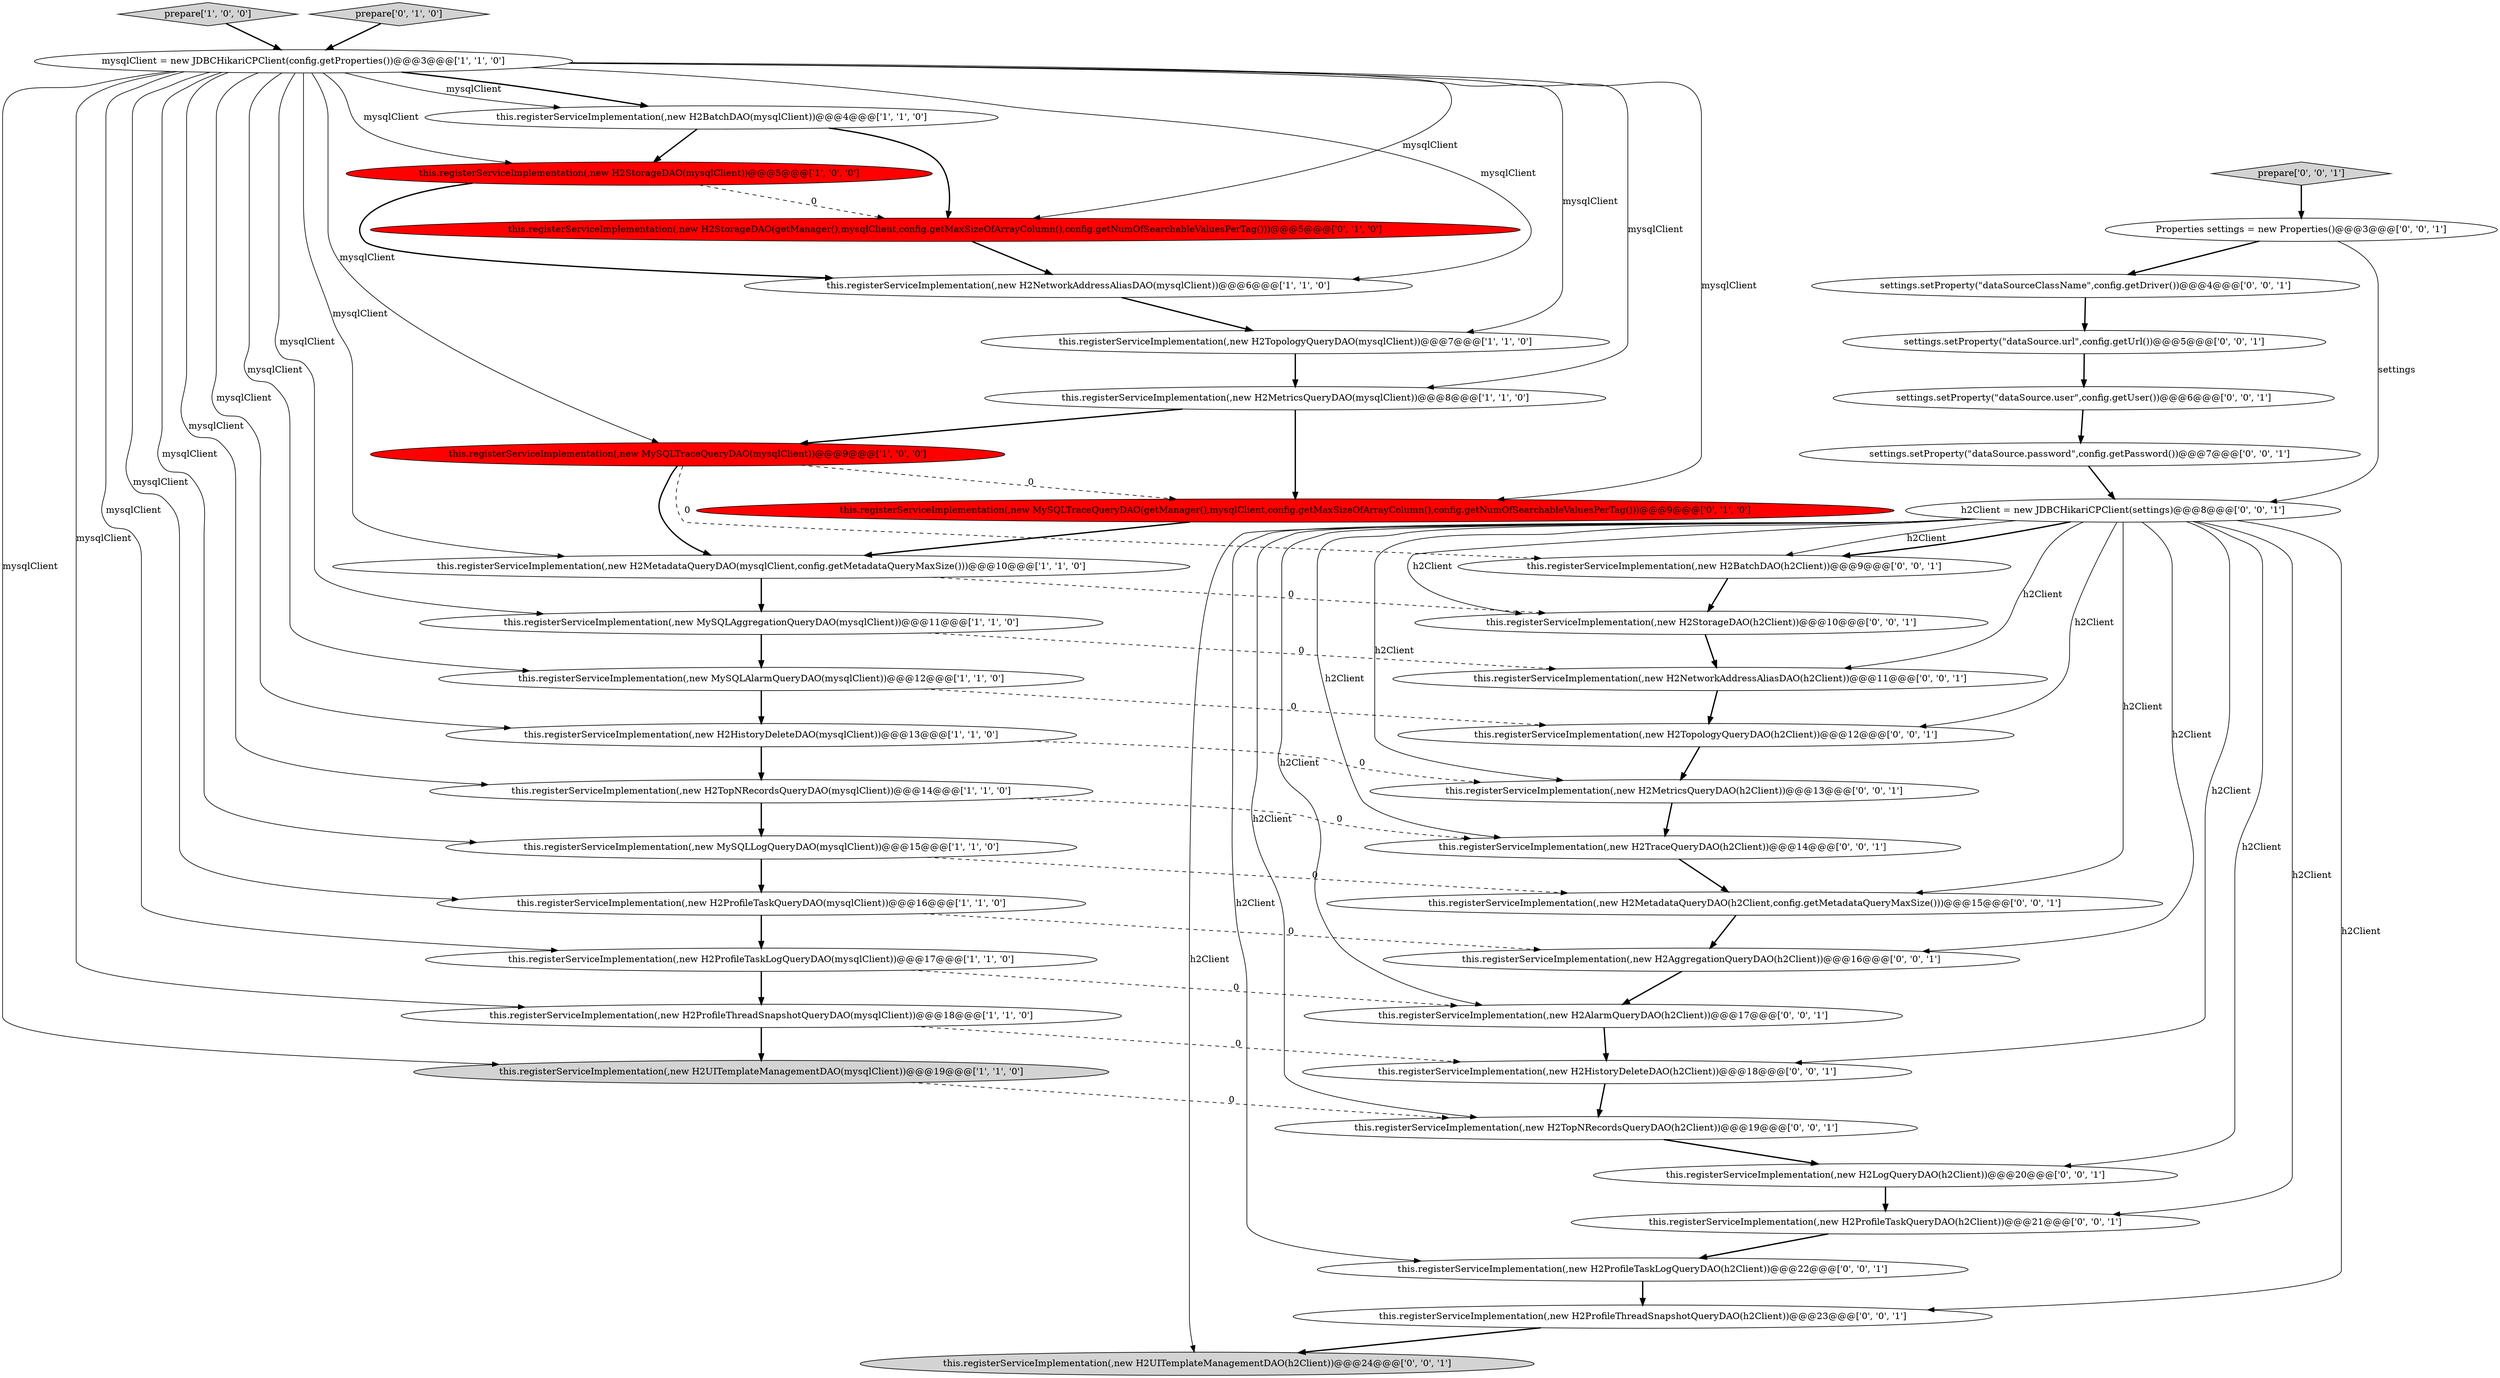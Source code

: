digraph {
5 [style = filled, label = "this.registerServiceImplementation(,new MySQLAlarmQueryDAO(mysqlClient))@@@12@@@['1', '1', '0']", fillcolor = white, shape = ellipse image = "AAA0AAABBB1BBB"];
7 [style = filled, label = "this.registerServiceImplementation(,new H2BatchDAO(mysqlClient))@@@4@@@['1', '1', '0']", fillcolor = white, shape = ellipse image = "AAA0AAABBB1BBB"];
2 [style = filled, label = "this.registerServiceImplementation(,new H2ProfileTaskQueryDAO(mysqlClient))@@@16@@@['1', '1', '0']", fillcolor = white, shape = ellipse image = "AAA0AAABBB1BBB"];
22 [style = filled, label = "prepare['0', '0', '1']", fillcolor = lightgray, shape = diamond image = "AAA0AAABBB3BBB"];
28 [style = filled, label = "h2Client = new JDBCHikariCPClient(settings)@@@8@@@['0', '0', '1']", fillcolor = white, shape = ellipse image = "AAA0AAABBB3BBB"];
21 [style = filled, label = "this.registerServiceImplementation(,new H2TopologyQueryDAO(h2Client))@@@12@@@['0', '0', '1']", fillcolor = white, shape = ellipse image = "AAA0AAABBB3BBB"];
36 [style = filled, label = "this.registerServiceImplementation(,new H2ProfileThreadSnapshotQueryDAO(h2Client))@@@23@@@['0', '0', '1']", fillcolor = white, shape = ellipse image = "AAA0AAABBB3BBB"];
13 [style = filled, label = "prepare['1', '0', '0']", fillcolor = lightgray, shape = diamond image = "AAA0AAABBB1BBB"];
19 [style = filled, label = "this.registerServiceImplementation(,new MySQLTraceQueryDAO(getManager(),mysqlClient,config.getMaxSizeOfArrayColumn(),config.getNumOfSearchableValuesPerTag()))@@@9@@@['0', '1', '0']", fillcolor = red, shape = ellipse image = "AAA1AAABBB2BBB"];
1 [style = filled, label = "this.registerServiceImplementation(,new H2TopologyQueryDAO(mysqlClient))@@@7@@@['1', '1', '0']", fillcolor = white, shape = ellipse image = "AAA0AAABBB1BBB"];
26 [style = filled, label = "this.registerServiceImplementation(,new H2HistoryDeleteDAO(h2Client))@@@18@@@['0', '0', '1']", fillcolor = white, shape = ellipse image = "AAA0AAABBB3BBB"];
38 [style = filled, label = "settings.setProperty(\"dataSourceClassName\",config.getDriver())@@@4@@@['0', '0', '1']", fillcolor = white, shape = ellipse image = "AAA0AAABBB3BBB"];
33 [style = filled, label = "this.registerServiceImplementation(,new H2StorageDAO(h2Client))@@@10@@@['0', '0', '1']", fillcolor = white, shape = ellipse image = "AAA0AAABBB3BBB"];
17 [style = filled, label = "this.registerServiceImplementation(,new H2MetricsQueryDAO(mysqlClient))@@@8@@@['1', '1', '0']", fillcolor = white, shape = ellipse image = "AAA0AAABBB1BBB"];
25 [style = filled, label = "this.registerServiceImplementation(,new H2AlarmQueryDAO(h2Client))@@@17@@@['0', '0', '1']", fillcolor = white, shape = ellipse image = "AAA0AAABBB3BBB"];
37 [style = filled, label = "this.registerServiceImplementation(,new H2MetricsQueryDAO(h2Client))@@@13@@@['0', '0', '1']", fillcolor = white, shape = ellipse image = "AAA0AAABBB3BBB"];
29 [style = filled, label = "this.registerServiceImplementation(,new H2MetadataQueryDAO(h2Client,config.getMetadataQueryMaxSize()))@@@15@@@['0', '0', '1']", fillcolor = white, shape = ellipse image = "AAA0AAABBB3BBB"];
18 [style = filled, label = "this.registerServiceImplementation(,new H2StorageDAO(getManager(),mysqlClient,config.getMaxSizeOfArrayColumn(),config.getNumOfSearchableValuesPerTag()))@@@5@@@['0', '1', '0']", fillcolor = red, shape = ellipse image = "AAA1AAABBB2BBB"];
20 [style = filled, label = "prepare['0', '1', '0']", fillcolor = lightgray, shape = diamond image = "AAA0AAABBB2BBB"];
41 [style = filled, label = "this.registerServiceImplementation(,new H2NetworkAddressAliasDAO(h2Client))@@@11@@@['0', '0', '1']", fillcolor = white, shape = ellipse image = "AAA0AAABBB3BBB"];
0 [style = filled, label = "mysqlClient = new JDBCHikariCPClient(config.getProperties())@@@3@@@['1', '1', '0']", fillcolor = white, shape = ellipse image = "AAA0AAABBB1BBB"];
30 [style = filled, label = "this.registerServiceImplementation(,new H2ProfileTaskLogQueryDAO(h2Client))@@@22@@@['0', '0', '1']", fillcolor = white, shape = ellipse image = "AAA0AAABBB3BBB"];
40 [style = filled, label = "this.registerServiceImplementation(,new H2TraceQueryDAO(h2Client))@@@14@@@['0', '0', '1']", fillcolor = white, shape = ellipse image = "AAA0AAABBB3BBB"];
24 [style = filled, label = "this.registerServiceImplementation(,new H2BatchDAO(h2Client))@@@9@@@['0', '0', '1']", fillcolor = white, shape = ellipse image = "AAA0AAABBB3BBB"];
6 [style = filled, label = "this.registerServiceImplementation(,new H2TopNRecordsQueryDAO(mysqlClient))@@@14@@@['1', '1', '0']", fillcolor = white, shape = ellipse image = "AAA0AAABBB1BBB"];
32 [style = filled, label = "settings.setProperty(\"dataSource.password\",config.getPassword())@@@7@@@['0', '0', '1']", fillcolor = white, shape = ellipse image = "AAA0AAABBB3BBB"];
8 [style = filled, label = "this.registerServiceImplementation(,new MySQLAggregationQueryDAO(mysqlClient))@@@11@@@['1', '1', '0']", fillcolor = white, shape = ellipse image = "AAA0AAABBB1BBB"];
39 [style = filled, label = "settings.setProperty(\"dataSource.user\",config.getUser())@@@6@@@['0', '0', '1']", fillcolor = white, shape = ellipse image = "AAA0AAABBB3BBB"];
16 [style = filled, label = "this.registerServiceImplementation(,new MySQLLogQueryDAO(mysqlClient))@@@15@@@['1', '1', '0']", fillcolor = white, shape = ellipse image = "AAA0AAABBB1BBB"];
4 [style = filled, label = "this.registerServiceImplementation(,new H2HistoryDeleteDAO(mysqlClient))@@@13@@@['1', '1', '0']", fillcolor = white, shape = ellipse image = "AAA0AAABBB1BBB"];
43 [style = filled, label = "settings.setProperty(\"dataSource.url\",config.getUrl())@@@5@@@['0', '0', '1']", fillcolor = white, shape = ellipse image = "AAA0AAABBB3BBB"];
9 [style = filled, label = "this.registerServiceImplementation(,new H2NetworkAddressAliasDAO(mysqlClient))@@@6@@@['1', '1', '0']", fillcolor = white, shape = ellipse image = "AAA0AAABBB1BBB"];
31 [style = filled, label = "this.registerServiceImplementation(,new H2ProfileTaskQueryDAO(h2Client))@@@21@@@['0', '0', '1']", fillcolor = white, shape = ellipse image = "AAA0AAABBB3BBB"];
10 [style = filled, label = "this.registerServiceImplementation(,new MySQLTraceQueryDAO(mysqlClient))@@@9@@@['1', '0', '0']", fillcolor = red, shape = ellipse image = "AAA1AAABBB1BBB"];
27 [style = filled, label = "this.registerServiceImplementation(,new H2UITemplateManagementDAO(h2Client))@@@24@@@['0', '0', '1']", fillcolor = lightgray, shape = ellipse image = "AAA0AAABBB3BBB"];
42 [style = filled, label = "this.registerServiceImplementation(,new H2AggregationQueryDAO(h2Client))@@@16@@@['0', '0', '1']", fillcolor = white, shape = ellipse image = "AAA0AAABBB3BBB"];
11 [style = filled, label = "this.registerServiceImplementation(,new H2ProfileTaskLogQueryDAO(mysqlClient))@@@17@@@['1', '1', '0']", fillcolor = white, shape = ellipse image = "AAA0AAABBB1BBB"];
34 [style = filled, label = "this.registerServiceImplementation(,new H2LogQueryDAO(h2Client))@@@20@@@['0', '0', '1']", fillcolor = white, shape = ellipse image = "AAA0AAABBB3BBB"];
15 [style = filled, label = "this.registerServiceImplementation(,new H2ProfileThreadSnapshotQueryDAO(mysqlClient))@@@18@@@['1', '1', '0']", fillcolor = white, shape = ellipse image = "AAA0AAABBB1BBB"];
35 [style = filled, label = "this.registerServiceImplementation(,new H2TopNRecordsQueryDAO(h2Client))@@@19@@@['0', '0', '1']", fillcolor = white, shape = ellipse image = "AAA0AAABBB3BBB"];
3 [style = filled, label = "this.registerServiceImplementation(,new H2StorageDAO(mysqlClient))@@@5@@@['1', '0', '0']", fillcolor = red, shape = ellipse image = "AAA1AAABBB1BBB"];
23 [style = filled, label = "Properties settings = new Properties()@@@3@@@['0', '0', '1']", fillcolor = white, shape = ellipse image = "AAA0AAABBB3BBB"];
14 [style = filled, label = "this.registerServiceImplementation(,new H2MetadataQueryDAO(mysqlClient,config.getMetadataQueryMaxSize()))@@@10@@@['1', '1', '0']", fillcolor = white, shape = ellipse image = "AAA0AAABBB1BBB"];
12 [style = filled, label = "this.registerServiceImplementation(,new H2UITemplateManagementDAO(mysqlClient))@@@19@@@['1', '1', '0']", fillcolor = lightgray, shape = ellipse image = "AAA0AAABBB1BBB"];
2->42 [style = dashed, label="0"];
28->24 [style = solid, label="h2Client"];
28->40 [style = solid, label="h2Client"];
12->35 [style = dashed, label="0"];
0->19 [style = solid, label="mysqlClient"];
28->25 [style = solid, label="h2Client"];
0->14 [style = solid, label="mysqlClient"];
20->0 [style = bold, label=""];
30->36 [style = bold, label=""];
0->18 [style = solid, label="mysqlClient"];
0->17 [style = solid, label="mysqlClient"];
28->26 [style = solid, label="h2Client"];
0->6 [style = solid, label="mysqlClient"];
26->35 [style = bold, label=""];
31->30 [style = bold, label=""];
28->36 [style = solid, label="h2Client"];
28->31 [style = solid, label="h2Client"];
10->24 [style = dashed, label="0"];
28->34 [style = solid, label="h2Client"];
10->14 [style = bold, label=""];
41->21 [style = bold, label=""];
0->5 [style = solid, label="mysqlClient"];
28->41 [style = solid, label="h2Client"];
28->37 [style = solid, label="h2Client"];
33->41 [style = bold, label=""];
34->31 [style = bold, label=""];
14->33 [style = dashed, label="0"];
22->23 [style = bold, label=""];
1->17 [style = bold, label=""];
0->7 [style = bold, label=""];
28->30 [style = solid, label="h2Client"];
21->37 [style = bold, label=""];
0->15 [style = solid, label="mysqlClient"];
0->2 [style = solid, label="mysqlClient"];
25->26 [style = bold, label=""];
18->9 [style = bold, label=""];
15->26 [style = dashed, label="0"];
28->24 [style = bold, label=""];
14->8 [style = bold, label=""];
15->12 [style = bold, label=""];
28->33 [style = solid, label="h2Client"];
9->1 [style = bold, label=""];
35->34 [style = bold, label=""];
23->28 [style = solid, label="settings"];
28->42 [style = solid, label="h2Client"];
40->29 [style = bold, label=""];
13->0 [style = bold, label=""];
17->10 [style = bold, label=""];
28->29 [style = solid, label="h2Client"];
42->25 [style = bold, label=""];
0->4 [style = solid, label="mysqlClient"];
6->40 [style = dashed, label="0"];
8->41 [style = dashed, label="0"];
0->1 [style = solid, label="mysqlClient"];
3->9 [style = bold, label=""];
24->33 [style = bold, label=""];
19->14 [style = bold, label=""];
29->42 [style = bold, label=""];
39->32 [style = bold, label=""];
5->4 [style = bold, label=""];
11->25 [style = dashed, label="0"];
7->18 [style = bold, label=""];
5->21 [style = dashed, label="0"];
0->7 [style = solid, label="mysqlClient"];
4->37 [style = dashed, label="0"];
43->39 [style = bold, label=""];
0->10 [style = solid, label="mysqlClient"];
2->11 [style = bold, label=""];
38->43 [style = bold, label=""];
28->35 [style = solid, label="h2Client"];
4->6 [style = bold, label=""];
10->19 [style = dashed, label="0"];
3->18 [style = dashed, label="0"];
0->12 [style = solid, label="mysqlClient"];
0->8 [style = solid, label="mysqlClient"];
16->2 [style = bold, label=""];
28->21 [style = solid, label="h2Client"];
28->27 [style = solid, label="h2Client"];
17->19 [style = bold, label=""];
7->3 [style = bold, label=""];
11->15 [style = bold, label=""];
0->16 [style = solid, label="mysqlClient"];
36->27 [style = bold, label=""];
8->5 [style = bold, label=""];
6->16 [style = bold, label=""];
0->3 [style = solid, label="mysqlClient"];
23->38 [style = bold, label=""];
16->29 [style = dashed, label="0"];
0->9 [style = solid, label="mysqlClient"];
0->11 [style = solid, label="mysqlClient"];
32->28 [style = bold, label=""];
37->40 [style = bold, label=""];
}
